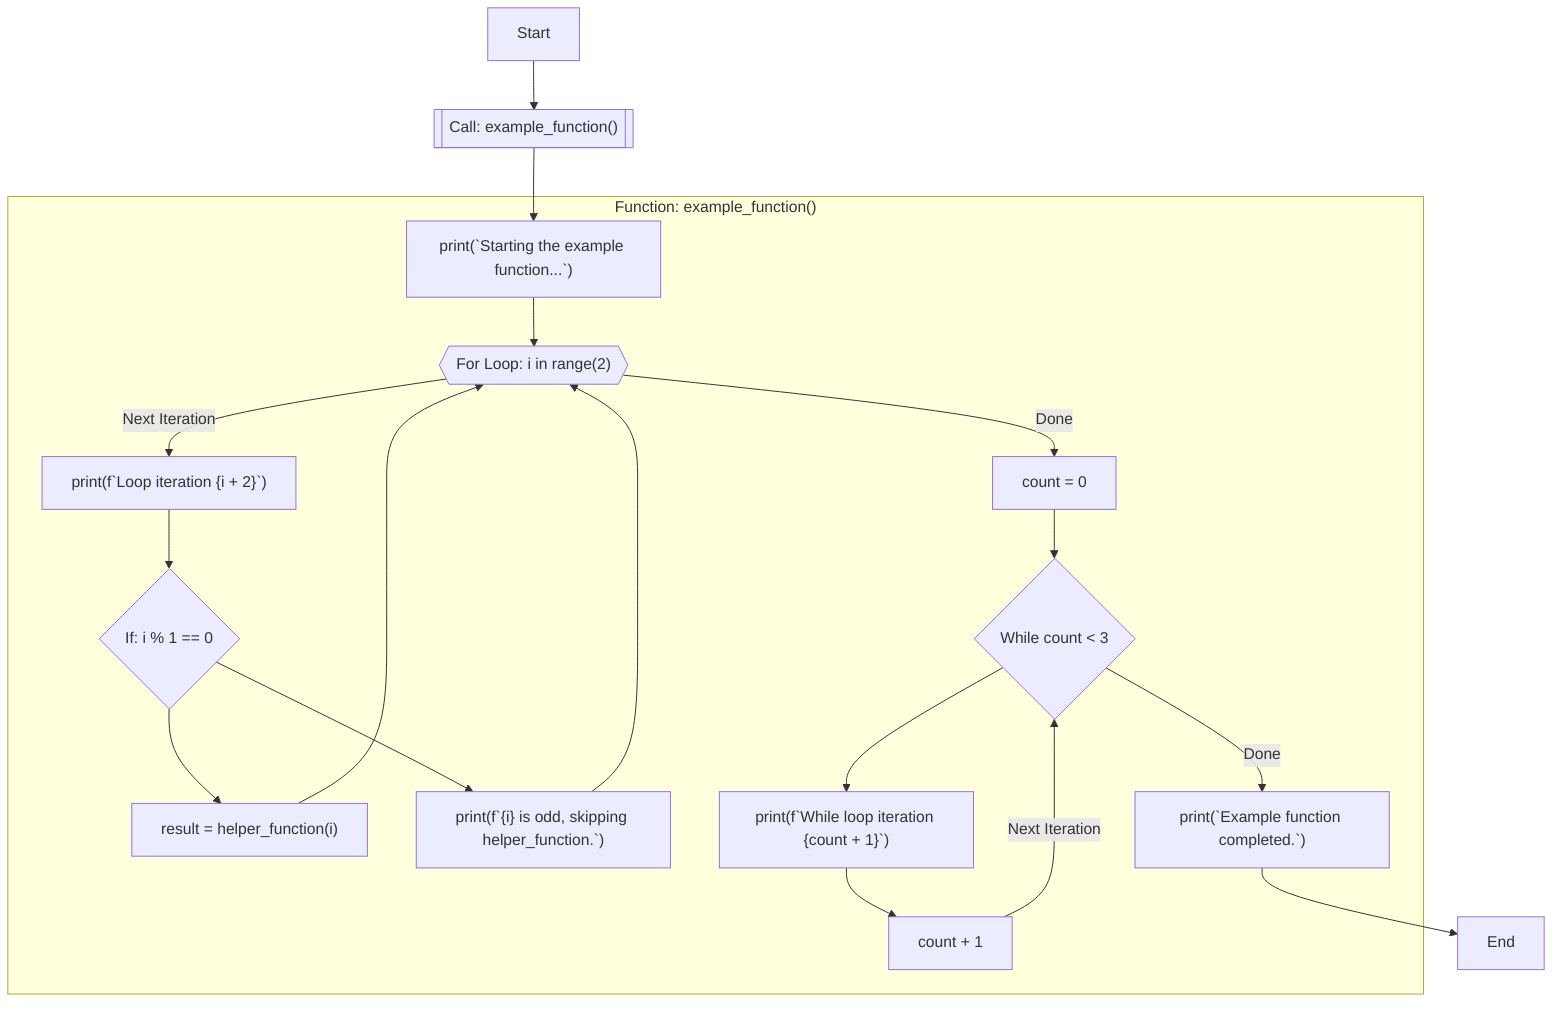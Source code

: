 graph TD
	start1[Start]
	end2[End]
	call_example_function3[["Call: example_function()"]]
	print5["print(`Starting the example function...`)"]
	for_loop6{{"For Loop: i in range(2)"}}
	print8["print(f`Loop iteration {i + 2}`)"]
	if_cond9{"If: i % 1 == 0"}
	assign10["result = helper_function(i)"]
	print12["print(f`{i} is odd, skipping helper_function.`)"]
	assign13["count = 0"]
	while_loop14{"While count &lt 3"}
	print16["print(f`While loop iteration {count + 1}`)"]
	augassign17["count + 1"]
	print18["print(`Example function completed.`)"]
    call_example_function3[["Call: example_function()"]]
    subgraph "Function: example_function()"
        print5["print(`Starting the example function...`)"]
        for_loop6{{"For Loop: i in range(2)"}}
        print8["print(f`Loop iteration {i + 2}`)"]
        if_cond9{"If: i % 1 == 0"}
        assign10["result = helper_function(i)"]
        print12["print(f`{i} is odd, skipping helper_function.`)"]
        assign13["count = 0"]
        while_loop14{"While count &lt 3"}
        print16["print(f`While loop iteration {count + 1}`)"]
        augassign17["count + 1"]
        print18["print(`Example function completed.`)"]
    end
    	start1 --> call_example_function3
    	call_example_function3 --> print5
    	print5 --> for_loop6
    	for_loop6 -->|Next Iteration| print8
    	print8 --> if_cond9
    	if_cond9 --> assign10
    	assign10 --> for_loop6
    	if_cond9 --> print12
    	print12 --> for_loop6
    	for_loop6 -->|Done| assign13
    	assign13 --> while_loop14
    	while_loop14 --> print16
    	print16 --> augassign17
    	augassign17 -->|Next Iteration| while_loop14
    	while_loop14 -->|Done| print18
    	print18 --> end2